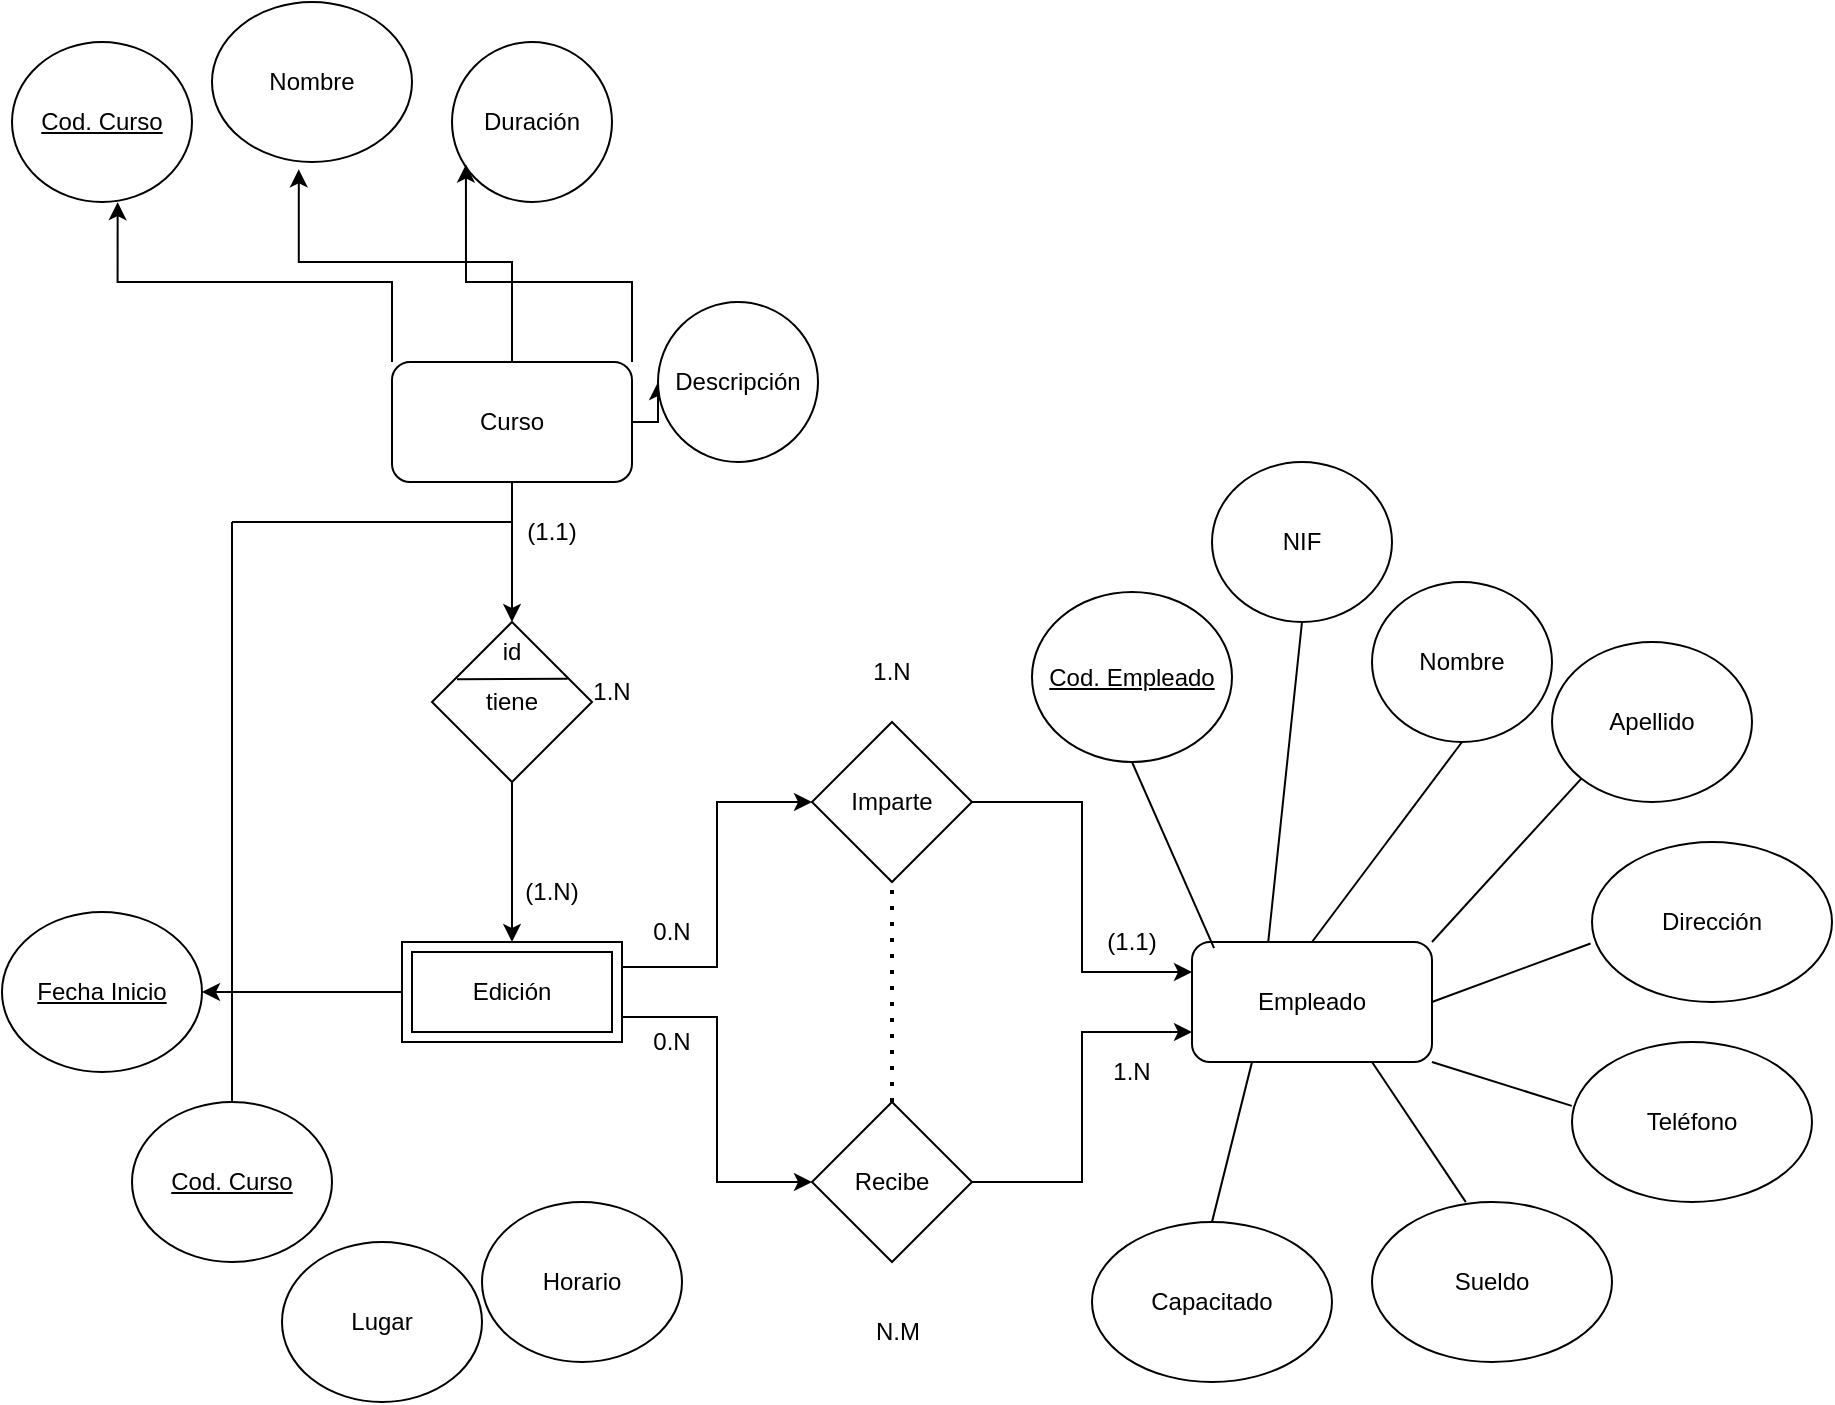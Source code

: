 <mxfile version="28.2.8">
  <diagram name="Página-1" id="TizYcHpgxzE9ANQEfFX4">
    <mxGraphModel dx="1236" dy="724" grid="1" gridSize="10" guides="1" tooltips="1" connect="1" arrows="1" fold="1" page="1" pageScale="1" pageWidth="827" pageHeight="1169" math="0" shadow="0">
      <root>
        <mxCell id="0" />
        <mxCell id="1" parent="0" />
        <mxCell id="aFWC-6pnRCuzpnIg-58M-1" value="Empleado" style="rounded=1;whiteSpace=wrap;html=1;" vertex="1" parent="1">
          <mxGeometry x="600" y="520" width="120" height="60" as="geometry" />
        </mxCell>
        <mxCell id="aFWC-6pnRCuzpnIg-58M-20" style="edgeStyle=orthogonalEdgeStyle;rounded=0;orthogonalLoop=1;jettySize=auto;html=1;exitX=0.5;exitY=1;exitDx=0;exitDy=0;entryX=0.5;entryY=0;entryDx=0;entryDy=0;" edge="1" parent="1" source="aFWC-6pnRCuzpnIg-58M-3" target="aFWC-6pnRCuzpnIg-58M-13">
          <mxGeometry relative="1" as="geometry" />
        </mxCell>
        <mxCell id="aFWC-6pnRCuzpnIg-58M-27" style="edgeStyle=orthogonalEdgeStyle;rounded=0;orthogonalLoop=1;jettySize=auto;html=1;exitX=1;exitY=0.5;exitDx=0;exitDy=0;entryX=0;entryY=0.5;entryDx=0;entryDy=0;" edge="1" parent="1" source="aFWC-6pnRCuzpnIg-58M-3" target="aFWC-6pnRCuzpnIg-58M-6">
          <mxGeometry relative="1" as="geometry" />
        </mxCell>
        <mxCell id="aFWC-6pnRCuzpnIg-58M-3" value="Curso" style="rounded=1;whiteSpace=wrap;html=1;" vertex="1" parent="1">
          <mxGeometry x="200" y="230" width="120" height="60" as="geometry" />
        </mxCell>
        <mxCell id="aFWC-6pnRCuzpnIg-58M-26" style="edgeStyle=orthogonalEdgeStyle;rounded=0;orthogonalLoop=1;jettySize=auto;html=1;exitX=0;exitY=0.5;exitDx=0;exitDy=0;entryX=1;entryY=0.5;entryDx=0;entryDy=0;" edge="1" parent="1" source="aFWC-6pnRCuzpnIg-58M-4" target="aFWC-6pnRCuzpnIg-58M-25">
          <mxGeometry relative="1" as="geometry" />
        </mxCell>
        <mxCell id="aFWC-6pnRCuzpnIg-58M-30" style="edgeStyle=orthogonalEdgeStyle;rounded=0;orthogonalLoop=1;jettySize=auto;html=1;exitX=1;exitY=0.25;exitDx=0;exitDy=0;entryX=0;entryY=0.5;entryDx=0;entryDy=0;" edge="1" parent="1" source="aFWC-6pnRCuzpnIg-58M-4" target="aFWC-6pnRCuzpnIg-58M-28">
          <mxGeometry relative="1" as="geometry" />
        </mxCell>
        <mxCell id="aFWC-6pnRCuzpnIg-58M-31" style="edgeStyle=orthogonalEdgeStyle;rounded=0;orthogonalLoop=1;jettySize=auto;html=1;exitX=1;exitY=0.75;exitDx=0;exitDy=0;entryX=0;entryY=0.5;entryDx=0;entryDy=0;" edge="1" parent="1" source="aFWC-6pnRCuzpnIg-58M-4" target="aFWC-6pnRCuzpnIg-58M-29">
          <mxGeometry relative="1" as="geometry" />
        </mxCell>
        <mxCell id="aFWC-6pnRCuzpnIg-58M-4" value="Edición" style="shape=ext;margin=3;double=1;whiteSpace=wrap;html=1;align=center;" vertex="1" parent="1">
          <mxGeometry x="205" y="520" width="110" height="50" as="geometry" />
        </mxCell>
        <mxCell id="aFWC-6pnRCuzpnIg-58M-6" value="Descripción" style="ellipse;whiteSpace=wrap;html=1;" vertex="1" parent="1">
          <mxGeometry x="333" y="200" width="80" height="80" as="geometry" />
        </mxCell>
        <mxCell id="aFWC-6pnRCuzpnIg-58M-7" value="Duración" style="ellipse;whiteSpace=wrap;html=1;" vertex="1" parent="1">
          <mxGeometry x="230" y="70" width="80" height="80" as="geometry" />
        </mxCell>
        <mxCell id="aFWC-6pnRCuzpnIg-58M-8" value="Nombre" style="ellipse;whiteSpace=wrap;html=1;" vertex="1" parent="1">
          <mxGeometry x="110" y="50" width="100" height="80" as="geometry" />
        </mxCell>
        <mxCell id="aFWC-6pnRCuzpnIg-58M-9" value="&lt;u&gt;Cod. Curso&lt;/u&gt;" style="ellipse;whiteSpace=wrap;html=1;" vertex="1" parent="1">
          <mxGeometry x="10" y="70" width="90" height="80" as="geometry" />
        </mxCell>
        <mxCell id="aFWC-6pnRCuzpnIg-58M-21" style="edgeStyle=orthogonalEdgeStyle;rounded=0;orthogonalLoop=1;jettySize=auto;html=1;exitX=0.5;exitY=1;exitDx=0;exitDy=0;" edge="1" parent="1" source="aFWC-6pnRCuzpnIg-58M-11" target="aFWC-6pnRCuzpnIg-58M-4">
          <mxGeometry relative="1" as="geometry" />
        </mxCell>
        <mxCell id="aFWC-6pnRCuzpnIg-58M-11" value="&lt;div&gt;tiene&lt;/div&gt;" style="rhombus;whiteSpace=wrap;html=1;" vertex="1" parent="1">
          <mxGeometry x="220" y="360" width="80" height="80" as="geometry" />
        </mxCell>
        <mxCell id="aFWC-6pnRCuzpnIg-58M-12" value="" style="endArrow=none;html=1;rounded=0;entryX=0.042;entryY=0.954;entryDx=0;entryDy=0;entryPerimeter=0;exitX=0.964;exitY=0.947;exitDx=0;exitDy=0;exitPerimeter=0;" edge="1" parent="1" source="aFWC-6pnRCuzpnIg-58M-13" target="aFWC-6pnRCuzpnIg-58M-13">
          <mxGeometry width="50" height="50" relative="1" as="geometry">
            <mxPoint x="200" y="400" as="sourcePoint" />
            <mxPoint x="250" y="350" as="targetPoint" />
          </mxGeometry>
        </mxCell>
        <mxCell id="aFWC-6pnRCuzpnIg-58M-13" value="id" style="text;html=1;whiteSpace=wrap;strokeColor=none;fillColor=none;align=center;verticalAlign=middle;rounded=0;" vertex="1" parent="1">
          <mxGeometry x="230" y="360" width="60" height="30" as="geometry" />
        </mxCell>
        <mxCell id="aFWC-6pnRCuzpnIg-58M-14" style="edgeStyle=orthogonalEdgeStyle;rounded=0;orthogonalLoop=1;jettySize=auto;html=1;exitX=0;exitY=0;exitDx=0;exitDy=0;entryX=0.587;entryY=1.001;entryDx=0;entryDy=0;entryPerimeter=0;" edge="1" parent="1" source="aFWC-6pnRCuzpnIg-58M-3" target="aFWC-6pnRCuzpnIg-58M-9">
          <mxGeometry relative="1" as="geometry" />
        </mxCell>
        <mxCell id="aFWC-6pnRCuzpnIg-58M-16" style="edgeStyle=orthogonalEdgeStyle;rounded=0;orthogonalLoop=1;jettySize=auto;html=1;exitX=1;exitY=0;exitDx=0;exitDy=0;entryX=0.087;entryY=0.766;entryDx=0;entryDy=0;entryPerimeter=0;" edge="1" parent="1" source="aFWC-6pnRCuzpnIg-58M-3" target="aFWC-6pnRCuzpnIg-58M-7">
          <mxGeometry relative="1" as="geometry" />
        </mxCell>
        <mxCell id="aFWC-6pnRCuzpnIg-58M-19" style="edgeStyle=orthogonalEdgeStyle;rounded=0;orthogonalLoop=1;jettySize=auto;html=1;exitX=0.5;exitY=0;exitDx=0;exitDy=0;entryX=0.434;entryY=1.046;entryDx=0;entryDy=0;entryPerimeter=0;" edge="1" parent="1" source="aFWC-6pnRCuzpnIg-58M-3" target="aFWC-6pnRCuzpnIg-58M-8">
          <mxGeometry relative="1" as="geometry" />
        </mxCell>
        <mxCell id="aFWC-6pnRCuzpnIg-58M-22" value="Horario" style="ellipse;whiteSpace=wrap;html=1;" vertex="1" parent="1">
          <mxGeometry x="245" y="650" width="100" height="80" as="geometry" />
        </mxCell>
        <mxCell id="aFWC-6pnRCuzpnIg-58M-23" value="Lugar" style="ellipse;whiteSpace=wrap;html=1;" vertex="1" parent="1">
          <mxGeometry x="145" y="670" width="100" height="80" as="geometry" />
        </mxCell>
        <mxCell id="aFWC-6pnRCuzpnIg-58M-24" value="&lt;u&gt;Cod. Curso&lt;/u&gt;" style="ellipse;whiteSpace=wrap;html=1;" vertex="1" parent="1">
          <mxGeometry x="70" y="600" width="100" height="80" as="geometry" />
        </mxCell>
        <mxCell id="aFWC-6pnRCuzpnIg-58M-25" value="&lt;u&gt;Fecha Inicio&lt;/u&gt;" style="ellipse;whiteSpace=wrap;html=1;" vertex="1" parent="1">
          <mxGeometry x="5" y="505" width="100" height="80" as="geometry" />
        </mxCell>
        <mxCell id="aFWC-6pnRCuzpnIg-58M-32" style="edgeStyle=orthogonalEdgeStyle;rounded=0;orthogonalLoop=1;jettySize=auto;html=1;exitX=1;exitY=0.5;exitDx=0;exitDy=0;entryX=0;entryY=0.25;entryDx=0;entryDy=0;" edge="1" parent="1" source="aFWC-6pnRCuzpnIg-58M-28" target="aFWC-6pnRCuzpnIg-58M-1">
          <mxGeometry relative="1" as="geometry" />
        </mxCell>
        <mxCell id="aFWC-6pnRCuzpnIg-58M-28" value="Imparte" style="rhombus;whiteSpace=wrap;html=1;" vertex="1" parent="1">
          <mxGeometry x="410" y="410" width="80" height="80" as="geometry" />
        </mxCell>
        <mxCell id="aFWC-6pnRCuzpnIg-58M-33" style="edgeStyle=orthogonalEdgeStyle;rounded=0;orthogonalLoop=1;jettySize=auto;html=1;exitX=1;exitY=0.5;exitDx=0;exitDy=0;entryX=0;entryY=0.75;entryDx=0;entryDy=0;" edge="1" parent="1" source="aFWC-6pnRCuzpnIg-58M-29" target="aFWC-6pnRCuzpnIg-58M-1">
          <mxGeometry relative="1" as="geometry" />
        </mxCell>
        <mxCell id="aFWC-6pnRCuzpnIg-58M-29" value="Recibe" style="rhombus;whiteSpace=wrap;html=1;" vertex="1" parent="1">
          <mxGeometry x="410" y="600" width="80" height="80" as="geometry" />
        </mxCell>
        <mxCell id="aFWC-6pnRCuzpnIg-58M-37" value="" style="endArrow=none;html=1;rounded=0;" edge="1" parent="1">
          <mxGeometry width="50" height="50" relative="1" as="geometry">
            <mxPoint x="120" y="310" as="sourcePoint" />
            <mxPoint x="260" y="310" as="targetPoint" />
          </mxGeometry>
        </mxCell>
        <mxCell id="aFWC-6pnRCuzpnIg-58M-38" value="" style="endArrow=none;html=1;rounded=0;" edge="1" parent="1" source="aFWC-6pnRCuzpnIg-58M-24">
          <mxGeometry width="50" height="50" relative="1" as="geometry">
            <mxPoint x="440" y="500" as="sourcePoint" />
            <mxPoint x="120" y="310" as="targetPoint" />
          </mxGeometry>
        </mxCell>
        <mxCell id="aFWC-6pnRCuzpnIg-58M-39" value="Apellido" style="ellipse;whiteSpace=wrap;html=1;" vertex="1" parent="1">
          <mxGeometry x="780" y="370" width="100" height="80" as="geometry" />
        </mxCell>
        <mxCell id="aFWC-6pnRCuzpnIg-58M-40" value="Nombre" style="ellipse;whiteSpace=wrap;html=1;" vertex="1" parent="1">
          <mxGeometry x="690" y="340" width="90" height="80" as="geometry" />
        </mxCell>
        <mxCell id="aFWC-6pnRCuzpnIg-58M-41" value="NIF" style="ellipse;whiteSpace=wrap;html=1;" vertex="1" parent="1">
          <mxGeometry x="610" y="280" width="90" height="80" as="geometry" />
        </mxCell>
        <mxCell id="aFWC-6pnRCuzpnIg-58M-42" value="&lt;u&gt;Cod. Empleado&lt;/u&gt;" style="ellipse;whiteSpace=wrap;html=1;" vertex="1" parent="1">
          <mxGeometry x="520" y="345" width="100" height="85" as="geometry" />
        </mxCell>
        <mxCell id="aFWC-6pnRCuzpnIg-58M-44" value="Dirección" style="ellipse;whiteSpace=wrap;html=1;" vertex="1" parent="1">
          <mxGeometry x="800" y="470" width="120" height="80" as="geometry" />
        </mxCell>
        <mxCell id="aFWC-6pnRCuzpnIg-58M-45" value="Teléfono" style="ellipse;whiteSpace=wrap;html=1;" vertex="1" parent="1">
          <mxGeometry x="790" y="570" width="120" height="80" as="geometry" />
        </mxCell>
        <mxCell id="aFWC-6pnRCuzpnIg-58M-47" value="Sueldo" style="ellipse;whiteSpace=wrap;html=1;" vertex="1" parent="1">
          <mxGeometry x="690" y="650" width="120" height="80" as="geometry" />
        </mxCell>
        <mxCell id="aFWC-6pnRCuzpnIg-58M-48" value="Capacitado" style="ellipse;whiteSpace=wrap;html=1;" vertex="1" parent="1">
          <mxGeometry x="550" y="660" width="120" height="80" as="geometry" />
        </mxCell>
        <mxCell id="aFWC-6pnRCuzpnIg-58M-49" value="" style="endArrow=none;html=1;rounded=0;entryX=0.092;entryY=0.051;entryDx=0;entryDy=0;entryPerimeter=0;exitX=0.5;exitY=1;exitDx=0;exitDy=0;" edge="1" parent="1" source="aFWC-6pnRCuzpnIg-58M-42" target="aFWC-6pnRCuzpnIg-58M-1">
          <mxGeometry width="50" height="50" relative="1" as="geometry">
            <mxPoint x="440" y="500" as="sourcePoint" />
            <mxPoint x="490" y="450" as="targetPoint" />
          </mxGeometry>
        </mxCell>
        <mxCell id="aFWC-6pnRCuzpnIg-58M-50" value="" style="endArrow=none;html=1;rounded=0;entryX=0.5;entryY=1;entryDx=0;entryDy=0;exitX=0.318;exitY=-0.008;exitDx=0;exitDy=0;exitPerimeter=0;" edge="1" parent="1" source="aFWC-6pnRCuzpnIg-58M-1" target="aFWC-6pnRCuzpnIg-58M-41">
          <mxGeometry width="50" height="50" relative="1" as="geometry">
            <mxPoint x="440" y="500" as="sourcePoint" />
            <mxPoint x="490" y="450" as="targetPoint" />
          </mxGeometry>
        </mxCell>
        <mxCell id="aFWC-6pnRCuzpnIg-58M-51" value="" style="endArrow=none;html=1;rounded=0;entryX=0.5;entryY=1;entryDx=0;entryDy=0;exitX=0.5;exitY=0;exitDx=0;exitDy=0;" edge="1" parent="1" source="aFWC-6pnRCuzpnIg-58M-1" target="aFWC-6pnRCuzpnIg-58M-40">
          <mxGeometry width="50" height="50" relative="1" as="geometry">
            <mxPoint x="440" y="500" as="sourcePoint" />
            <mxPoint x="490" y="450" as="targetPoint" />
          </mxGeometry>
        </mxCell>
        <mxCell id="aFWC-6pnRCuzpnIg-58M-52" value="" style="endArrow=none;html=1;rounded=0;entryX=1;entryY=0;entryDx=0;entryDy=0;exitX=0;exitY=1;exitDx=0;exitDy=0;" edge="1" parent="1" source="aFWC-6pnRCuzpnIg-58M-39" target="aFWC-6pnRCuzpnIg-58M-1">
          <mxGeometry width="50" height="50" relative="1" as="geometry">
            <mxPoint x="440" y="500" as="sourcePoint" />
            <mxPoint x="490" y="450" as="targetPoint" />
          </mxGeometry>
        </mxCell>
        <mxCell id="aFWC-6pnRCuzpnIg-58M-53" value="" style="endArrow=none;html=1;rounded=0;entryX=1;entryY=0.5;entryDx=0;entryDy=0;exitX=-0.006;exitY=0.634;exitDx=0;exitDy=0;exitPerimeter=0;" edge="1" parent="1" source="aFWC-6pnRCuzpnIg-58M-44" target="aFWC-6pnRCuzpnIg-58M-1">
          <mxGeometry width="50" height="50" relative="1" as="geometry">
            <mxPoint x="440" y="500" as="sourcePoint" />
            <mxPoint x="490" y="450" as="targetPoint" />
          </mxGeometry>
        </mxCell>
        <mxCell id="aFWC-6pnRCuzpnIg-58M-54" value="" style="endArrow=none;html=1;rounded=0;entryX=1;entryY=1;entryDx=0;entryDy=0;exitX=-0.001;exitY=0.399;exitDx=0;exitDy=0;exitPerimeter=0;" edge="1" parent="1" source="aFWC-6pnRCuzpnIg-58M-45" target="aFWC-6pnRCuzpnIg-58M-1">
          <mxGeometry width="50" height="50" relative="1" as="geometry">
            <mxPoint x="440" y="500" as="sourcePoint" />
            <mxPoint x="490" y="450" as="targetPoint" />
          </mxGeometry>
        </mxCell>
        <mxCell id="aFWC-6pnRCuzpnIg-58M-55" value="" style="endArrow=none;html=1;rounded=0;entryX=0.75;entryY=1;entryDx=0;entryDy=0;exitX=0.391;exitY=0.001;exitDx=0;exitDy=0;exitPerimeter=0;" edge="1" parent="1" source="aFWC-6pnRCuzpnIg-58M-47" target="aFWC-6pnRCuzpnIg-58M-1">
          <mxGeometry width="50" height="50" relative="1" as="geometry">
            <mxPoint x="440" y="500" as="sourcePoint" />
            <mxPoint x="490" y="450" as="targetPoint" />
          </mxGeometry>
        </mxCell>
        <mxCell id="aFWC-6pnRCuzpnIg-58M-56" value="" style="endArrow=none;html=1;rounded=0;entryX=0.25;entryY=1;entryDx=0;entryDy=0;exitX=0.5;exitY=0;exitDx=0;exitDy=0;" edge="1" parent="1" source="aFWC-6pnRCuzpnIg-58M-48" target="aFWC-6pnRCuzpnIg-58M-1">
          <mxGeometry width="50" height="50" relative="1" as="geometry">
            <mxPoint x="440" y="500" as="sourcePoint" />
            <mxPoint x="490" y="450" as="targetPoint" />
          </mxGeometry>
        </mxCell>
        <mxCell id="aFWC-6pnRCuzpnIg-58M-57" value="(1.1)" style="text;html=1;whiteSpace=wrap;strokeColor=none;fillColor=none;align=center;verticalAlign=middle;rounded=0;" vertex="1" parent="1">
          <mxGeometry x="540" y="505" width="60" height="30" as="geometry" />
        </mxCell>
        <mxCell id="aFWC-6pnRCuzpnIg-58M-58" value="1.N" style="text;html=1;whiteSpace=wrap;strokeColor=none;fillColor=none;align=center;verticalAlign=middle;rounded=0;" vertex="1" parent="1">
          <mxGeometry x="540" y="570" width="60" height="30" as="geometry" />
        </mxCell>
        <mxCell id="aFWC-6pnRCuzpnIg-58M-59" value="1.N" style="text;html=1;whiteSpace=wrap;strokeColor=none;fillColor=none;align=center;verticalAlign=middle;rounded=0;" vertex="1" parent="1">
          <mxGeometry x="420" y="370" width="60" height="30" as="geometry" />
        </mxCell>
        <mxCell id="aFWC-6pnRCuzpnIg-58M-60" value="&lt;div&gt;N.M&lt;/div&gt;" style="text;html=1;whiteSpace=wrap;strokeColor=none;fillColor=none;align=center;verticalAlign=middle;rounded=0;" vertex="1" parent="1">
          <mxGeometry x="423" y="700" width="60" height="30" as="geometry" />
        </mxCell>
        <mxCell id="aFWC-6pnRCuzpnIg-58M-61" value="1.N" style="text;html=1;whiteSpace=wrap;strokeColor=none;fillColor=none;align=center;verticalAlign=middle;rounded=0;" vertex="1" parent="1">
          <mxGeometry x="280" y="380" width="60" height="30" as="geometry" />
        </mxCell>
        <mxCell id="aFWC-6pnRCuzpnIg-58M-62" value="0.N" style="text;html=1;whiteSpace=wrap;strokeColor=none;fillColor=none;align=center;verticalAlign=middle;rounded=0;" vertex="1" parent="1">
          <mxGeometry x="310" y="500" width="60" height="30" as="geometry" />
        </mxCell>
        <mxCell id="aFWC-6pnRCuzpnIg-58M-63" value="0.N" style="text;html=1;whiteSpace=wrap;strokeColor=none;fillColor=none;align=center;verticalAlign=middle;rounded=0;" vertex="1" parent="1">
          <mxGeometry x="310" y="555" width="60" height="30" as="geometry" />
        </mxCell>
        <mxCell id="aFWC-6pnRCuzpnIg-58M-64" value="(1.N)" style="text;html=1;whiteSpace=wrap;strokeColor=none;fillColor=none;align=center;verticalAlign=middle;rounded=0;" vertex="1" parent="1">
          <mxGeometry x="250" y="480" width="60" height="30" as="geometry" />
        </mxCell>
        <mxCell id="aFWC-6pnRCuzpnIg-58M-65" value="(1.1)" style="text;html=1;whiteSpace=wrap;strokeColor=none;fillColor=none;align=center;verticalAlign=middle;rounded=0;" vertex="1" parent="1">
          <mxGeometry x="250" y="300" width="60" height="30" as="geometry" />
        </mxCell>
        <mxCell id="aFWC-6pnRCuzpnIg-58M-66" value="" style="endArrow=none;dashed=1;html=1;dashPattern=1 3;strokeWidth=2;rounded=0;exitX=0.5;exitY=0;exitDx=0;exitDy=0;entryX=0.5;entryY=1;entryDx=0;entryDy=0;" edge="1" parent="1" source="aFWC-6pnRCuzpnIg-58M-29" target="aFWC-6pnRCuzpnIg-58M-28">
          <mxGeometry width="50" height="50" relative="1" as="geometry">
            <mxPoint x="440" y="500" as="sourcePoint" />
            <mxPoint x="490" y="450" as="targetPoint" />
          </mxGeometry>
        </mxCell>
      </root>
    </mxGraphModel>
  </diagram>
</mxfile>
